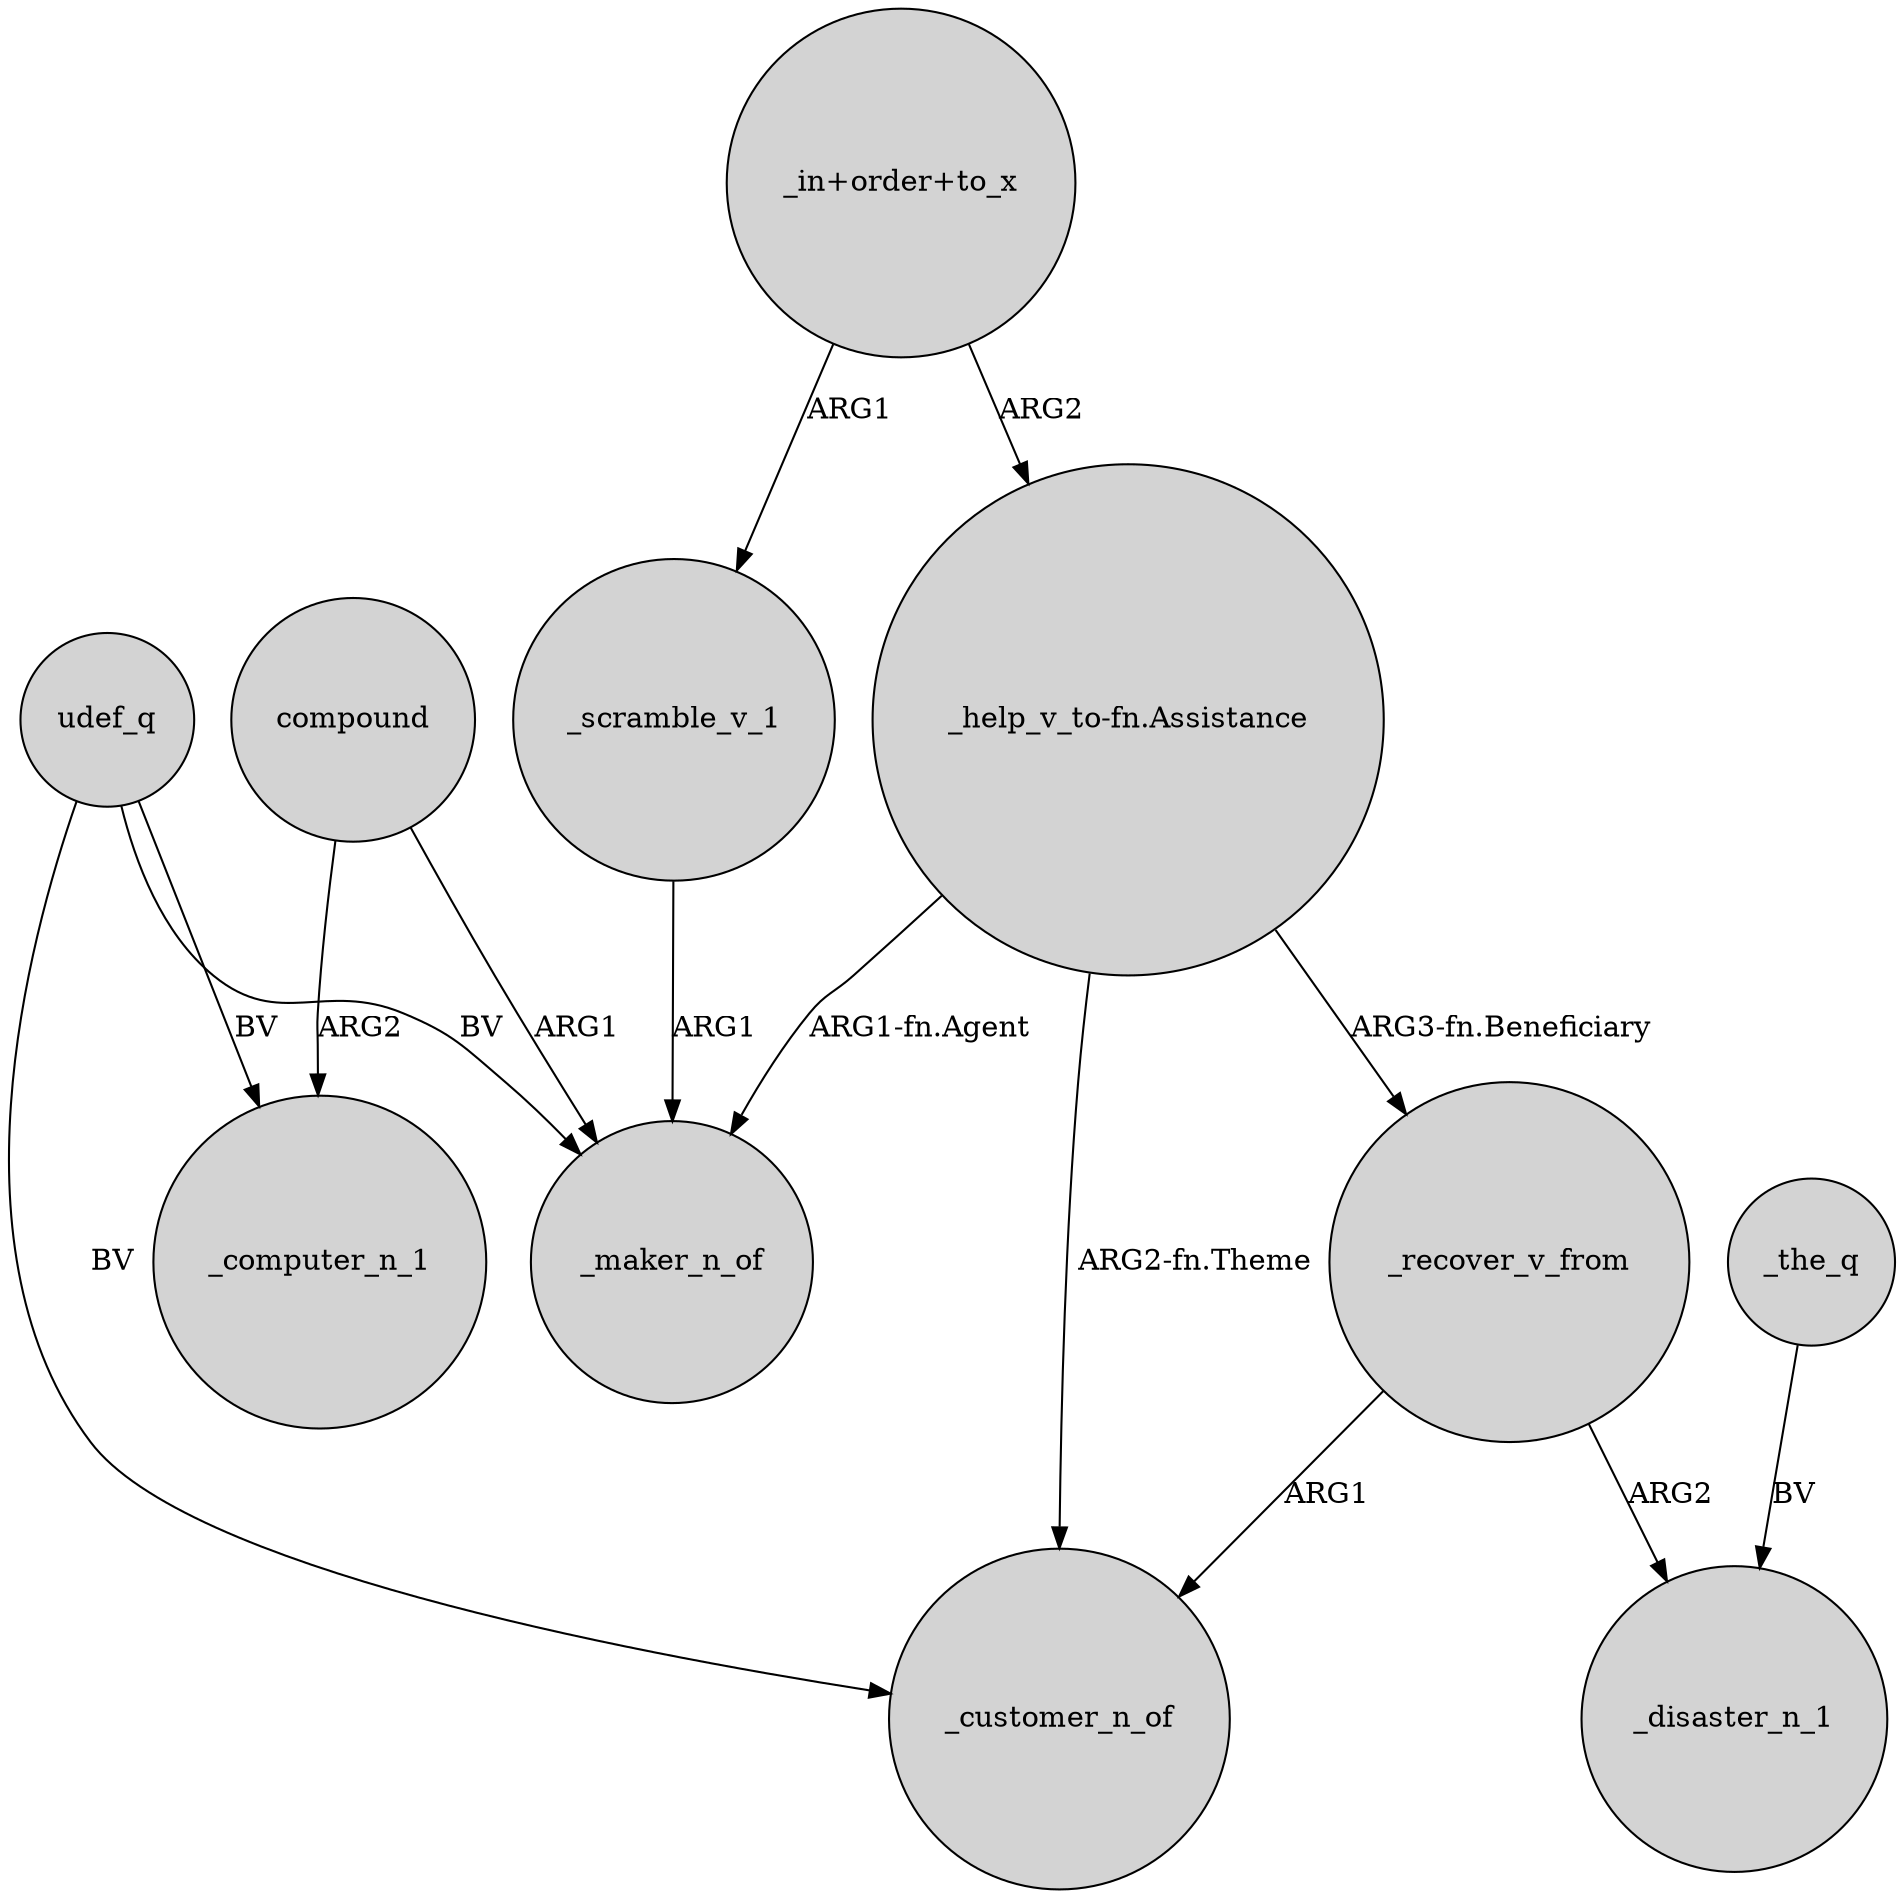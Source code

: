 digraph {
	node [shape=circle style=filled]
	compound -> _maker_n_of [label=ARG1]
	"_in+order+to_x" -> "_help_v_to-fn.Assistance" [label=ARG2]
	_recover_v_from -> _customer_n_of [label=ARG1]
	_the_q -> _disaster_n_1 [label=BV]
	_recover_v_from -> _disaster_n_1 [label=ARG2]
	"_help_v_to-fn.Assistance" -> _maker_n_of [label="ARG1-fn.Agent"]
	"_in+order+to_x" -> _scramble_v_1 [label=ARG1]
	udef_q -> _maker_n_of [label=BV]
	udef_q -> _customer_n_of [label=BV]
	udef_q -> _computer_n_1 [label=BV]
	"_help_v_to-fn.Assistance" -> _recover_v_from [label="ARG3-fn.Beneficiary"]
	_scramble_v_1 -> _maker_n_of [label=ARG1]
	compound -> _computer_n_1 [label=ARG2]
	"_help_v_to-fn.Assistance" -> _customer_n_of [label="ARG2-fn.Theme"]
}
